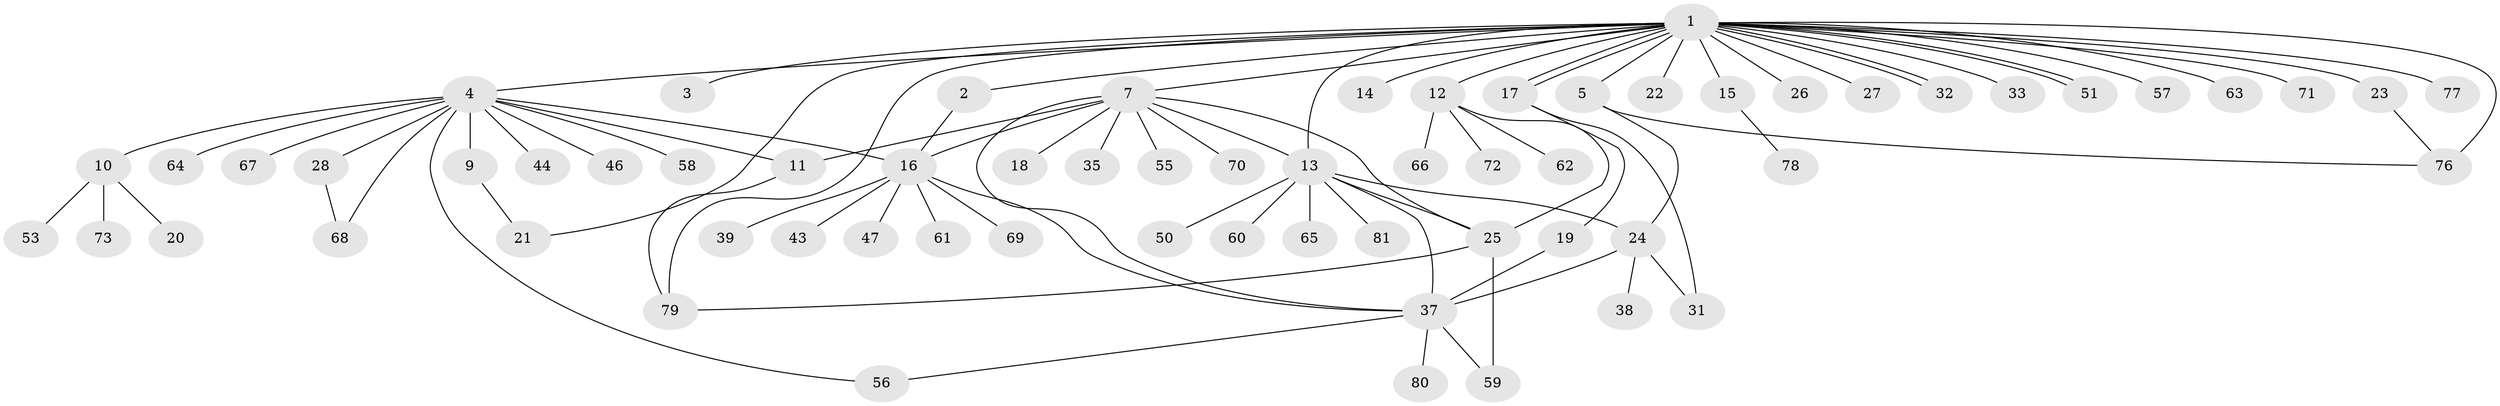 // Generated by graph-tools (version 1.1) at 2025/51/02/27/25 19:51:54]
// undirected, 65 vertices, 87 edges
graph export_dot {
graph [start="1"]
  node [color=gray90,style=filled];
  1 [super="+6"];
  2;
  3;
  4 [super="+74"];
  5 [super="+8"];
  7 [super="+45"];
  9;
  10 [super="+36"];
  11;
  12 [super="+29"];
  13 [super="+30"];
  14;
  15;
  16 [super="+41"];
  17;
  18;
  19;
  20;
  21 [super="+75"];
  22;
  23;
  24 [super="+52"];
  25 [super="+42"];
  26;
  27;
  28;
  31 [super="+34"];
  32 [super="+49"];
  33;
  35 [super="+54"];
  37 [super="+40"];
  38;
  39;
  43 [super="+48"];
  44;
  46;
  47;
  50;
  51;
  53;
  55;
  56;
  57;
  58;
  59;
  60;
  61;
  62;
  63;
  64;
  65;
  66;
  67;
  68;
  69;
  70;
  71;
  72;
  73;
  76;
  77;
  78;
  79;
  80;
  81;
  1 -- 2;
  1 -- 3;
  1 -- 4;
  1 -- 5 [weight=2];
  1 -- 7;
  1 -- 12;
  1 -- 13 [weight=2];
  1 -- 14;
  1 -- 15;
  1 -- 17;
  1 -- 17;
  1 -- 21;
  1 -- 22;
  1 -- 23;
  1 -- 26;
  1 -- 27;
  1 -- 32;
  1 -- 32;
  1 -- 33;
  1 -- 51;
  1 -- 51;
  1 -- 57;
  1 -- 63;
  1 -- 71;
  1 -- 76 [weight=2];
  1 -- 77;
  1 -- 79;
  2 -- 16;
  4 -- 9;
  4 -- 10;
  4 -- 11;
  4 -- 16;
  4 -- 28;
  4 -- 44;
  4 -- 46;
  4 -- 56;
  4 -- 58;
  4 -- 64;
  4 -- 67;
  4 -- 68;
  5 -- 24;
  5 -- 76;
  7 -- 11;
  7 -- 13;
  7 -- 16;
  7 -- 18;
  7 -- 25;
  7 -- 35;
  7 -- 55;
  7 -- 70;
  7 -- 37;
  9 -- 21;
  10 -- 20;
  10 -- 53;
  10 -- 73;
  11 -- 79;
  12 -- 25;
  12 -- 62;
  12 -- 66;
  12 -- 72;
  13 -- 37;
  13 -- 60;
  13 -- 65;
  13 -- 81;
  13 -- 24;
  13 -- 25;
  13 -- 50;
  15 -- 78;
  16 -- 39;
  16 -- 43;
  16 -- 47;
  16 -- 61;
  16 -- 69;
  16 -- 37;
  17 -- 19;
  17 -- 31;
  19 -- 37;
  23 -- 76;
  24 -- 31;
  24 -- 38;
  24 -- 37;
  25 -- 79;
  25 -- 59;
  28 -- 68;
  37 -- 80;
  37 -- 56;
  37 -- 59;
}
